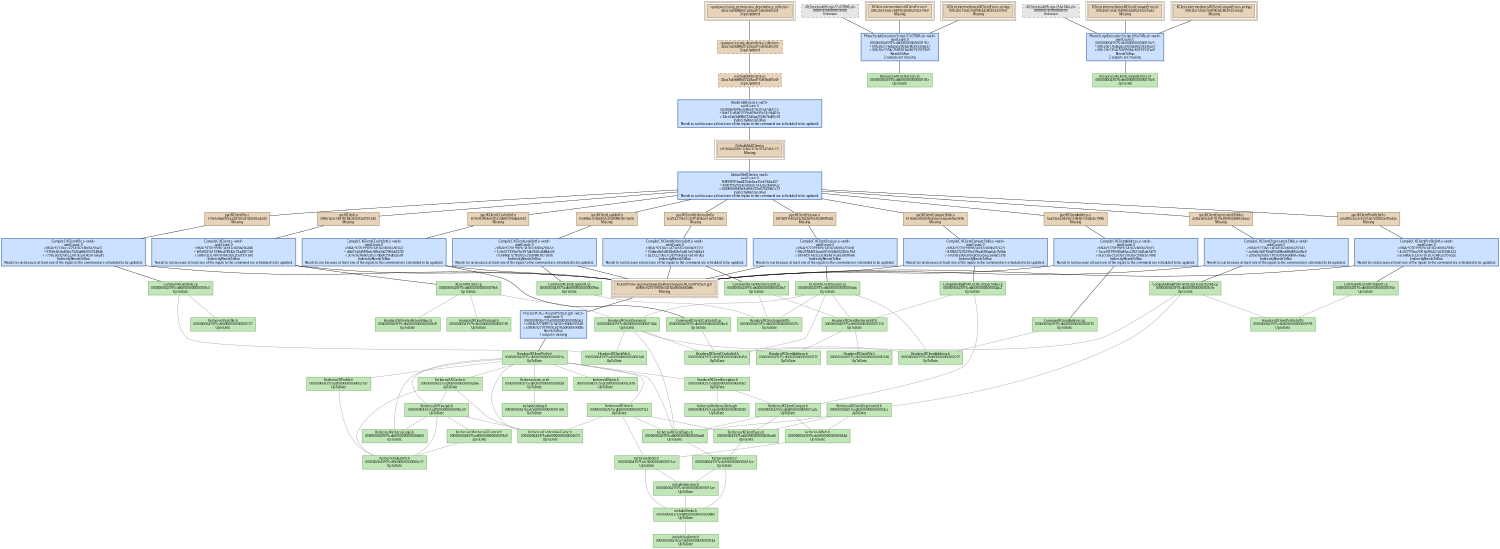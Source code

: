 digraph KClient {
   size = "10.000000,8.500000";
   concentrate = false;

   node [ shape = box, style = filled, color = "0.3 0.5 0.6", fillcolor = "0.3 0.2 0.9", fontname = "Monaco", fontsize = "9" ];
   n00001 [ label = "Default/libKClient.a\nb928066f689e3e866319e07547db1c15\nMissing", color = "0.1 0.5 0.5", fillcolor = "0.1 0.2 0.9", peripheries = 3 ];
   n00002 [ label = "<KClient.build/Script-51c07886.sh>\nffffffffffffffffffffffffffffffff\nUnknown", color = "0.0 0.0 0.5", fillcolor = "0.0 0.0 0.9", style = "filled,dashed" ];
   n00003 [ label = "Resources/KClientErrors.et\n0000000043975cdb000000000000135e\nUpToDate" ];
   n00004 [ label = "KClient.intermediates/KClientErrors.h\n00fc20e1354c76899034c80293337969\nMissing", color = "0.1 0.5 0.5", fillcolor = "0.1 0.2 0.9", peripheries = 3 ];
   n00005 [ label = "KClient.intermediates/KClientErrors.strings\n00fc20e1354c76899034c80293337969\nMissing", color = "0.1 0.5 0.5", fillcolor = "0.1 0.2 0.9", peripheries = 3 ];
   n00006 [ label = "<KClient.build/Script-e56a74fa.sh>\nffffffffffffffffffffffffffffffff\nUnknown", color = "0.0 0.0 0.5", fillcolor = "0.0 0.0 0.9", style = "filled,dashed" ];
   n00007 [ label = "Resources/KClientCompatErrors.et\n0000000043975cdb00000000000010e5\nUpToDate" ];
   n00008 [ label = "KClient.intermediates/KClientCompatErrors.h\n00fc20e1354c76899034c80293337ad2\nMissing", color = "0.1 0.5 0.5", fillcolor = "0.1 0.2 0.9", peripheries = 3 ];
   n00009 [ label = "KClient.intermediates/KClientCompatErrors.strings\n00fc20e1354c76899034c80293337ad2\nMissing", color = "0.1 0.5 0.5", fillcolor = "0.1 0.2 0.9", peripheries = 3 ];
   n00010 [ label = "ppc/KClientCCacheIntf.o\n3016969f68e03f557dbbfcf96dbd354f\nMissing", color = "0.1 0.5 0.5", fillcolor = "0.1 0.2 0.9" ];
   n00011 [ label = "Headers/KClientPrefix.h\n0000000043975cdb000000000000029a\nUpToDate" ];
   n00012 [ label = "KClientPrefix-asjcnivvxduwsebufhaenrayxunc/KClientPrefix.h.gch\ne0f68c927019909c34182e800b690dfb\nMissing", color = "0.1 0.5 0.5", fillcolor = "0.1 0.2 0.9", peripheries = 3 ];
   n00013 [ label = "Common/KClientCCacheIntf.cp\n0000000043975cdb0000000000000bc6\nUpToDate" ];
   n00014 [ label = "ppc/KClientFile.o\n779e63beb90ee23410c5d140581a4249\nMissing", color = "0.1 0.5 0.5", fillcolor = "0.1 0.2 0.9" ];
   n00015 [ label = "Common/KClientFile.cp\n0000000043975cdb00000000000005c3\nUpToDate" ];
   n00016 [ label = "ppc/KClientKerberosIntf.o\nb32922196e7c3eff1bfdcae1ad1470b2\nMissing", color = "0.1 0.5 0.5", fillcolor = "0.1 0.2 0.9" ];
   n00017 [ label = "Common/KClientKerberosIntf.cp\n0000000043975cdb0000000000002fa7\nUpToDate" ];
   n00018 [ label = "ppc/KClientLoginIntf.o\nfc688de7e9befe0529af088cffe1da1b\nMissing", color = "0.1 0.5 0.5", fillcolor = "0.1 0.2 0.9" ];
   n00019 [ label = "Common/KClientLoginIntf.cp\n0000000043975cdb00000000000009ba\nUpToDate" ];
   n00020 [ label = "ppc/KClient.o\n5f887cb3c14818784c8c02f3af997340\nMissing", color = "0.1 0.5 0.5", fillcolor = "0.1 0.2 0.9" ];
   n00021 [ label = "KClient/KClient.cp\n0000000043975cdb00000000000078c6\nUpToDate" ];
   n00022 [ label = "ppc/KClientSession.o\nb814d91683233cf424d16583280ff644\nMissing", color = "0.1 0.5 0.5", fillcolor = "0.1 0.2 0.9" ];
   n00023 [ label = "KClient/KClientSession.cp\n0000000043975cdb0000000000003adc\nUpToDate" ];
   n00024 [ label = "ppc/KClientCompat.Shlib.o\n610e8ee006300ebcbeceae2a6fae939b\nMissing", color = "0.1 0.5 0.5", fillcolor = "0.1 0.2 0.9" ];
   n00025 [ label = "CompatibilityAPI/KClientCompat.Shlib.cp\n0000000043975cdb00000000000044c2\nUpToDate" ];
   n00026 [ label = "ppc/KClientDeprecated.Shlib.o\n2efbe0a9c4d71819e496f60d88674aa2\nMissing", color = "0.1 0.5 0.5", fillcolor = "0.1 0.2 0.9" ];
   n00027 [ label = "CompatibilityAPI/KClientDeprecated.Shlib.cp\n0000000043975cdb0000000000005c9c\nUpToDate" ];
   n00028 [ label = "ppc/KClientAddress.o\nfa3cf3a5e9269a15983b7c9d4eb7788b\nMissing", color = "0.1 0.5 0.5", fillcolor = "0.1 0.2 0.9" ];
   n00029 [ label = "Common/KClientAddress.cp\n0000000043975cdb0000000000000376\nUpToDate" ];
   n00030 [ label = "ppc/KClientProfileIntf.o\nac64fb63ce3c61d12b7c0f402e095d2e\nMissing", color = "0.1 0.5 0.5", fillcolor = "0.1 0.2 0.9" ];
   n00031 [ label = "Common/KClientProfileIntf.cp\n0000000043975cdb000000000000376e\nUpToDate" ];
   n00032 [ label = "<Default/libKClient.a>\n34ca7ab9d88b072d3aaf15d67bd05c0f\nDepsUpdated", color = "0.1 0.5 0.5", fillcolor = "0.1 0.2 0.9", style = "filled,dashed" ];
   n00033 [ label = "<postprocessing_dependency_collector>\n34ca7ab9d88b072d3aaf15d67bd05c0f\nDepsUpdated", color = "0.1 0.5 0.5", fillcolor = "0.1 0.2 0.9", style = "filled,dashed" ];
   n00034 [ label = "<postprocessing_permissions_dependency_collector>\n34ca7ab9d88b072d3aaf15d67bd05c0f\nDepsUpdated", color = "0.1 0.5 0.5", fillcolor = "0.1 0.2 0.9", peripheries = 3 ];
   n00035 [ label = "Kerberos/com_err.h\n0000000043975cde0000000000000d3d\nUpToDate" ];
   n00036 [ label = "kerberosIV/prot.h\n0000000043975cdc00000000000026f4\nUpToDate" ];
   n00037 [ label = "Kerberos/CredentialsCache.h\n0000000043975cdb0000000000004673\nUpToDate" ];
   n00038 [ label = "Kerberos/KerberosLogin.h\n0000000043975cde0000000000004660\nUpToDate" ];
   n00039 [ label = "Kerberos/UCCache.h\n0000000043975cdf0000000000002da6\nUpToDate" ];
   n00040 [ label = "Kerberos/UProfile.h\n0000000043975cdf00000000000021d7\nUpToDate" ];
   n00041 [ label = "Kerberos/UPrincipal.h\n0000000043975cdf0000000000000c39\nUpToDate" ];
   n00042 [ label = "Kerberos/KClient.h\n0000000043975cdb0000000000001f23\nUpToDate" ];
   n00043 [ label = "Kerberos/KClientTypes.h\n0000000043975cdb0000000000000ad6\nUpToDate" ];
   n00044 [ label = "Headers/KClientException.h\n0000000043975cdb00000000000008e7\nUpToDate" ];
   n00045 [ label = "Headers/KClientCCacheIntf.h\n0000000043975cdb000000000000045d\nUpToDate" ];
   n00046 [ label = "Headers/KClientFile.h\n0000000043975cdb0000000000000348\nUpToDate" ];
   n00047 [ label = "Kerberos/FSpUtils.h\n0000000043975cdb0000000000000172\nUpToDate" ];
   n00048 [ label = "Headers/KClientLoginIntf.h\n0000000043975cdb000000000000025c\nUpToDate" ];
   n00049 [ label = "Headers/KClientKerberosIntf.h\n0000000043975cdb0000000000001226\nUpToDate" ];
   n00050 [ label = "Headers/KClientSession.h\n0000000043975cdb0000000000001944\nUpToDate" ];
   n00051 [ label = "Headers/KClientPrincipal.h\n0000000043975cdb00000000000001f8\nUpToDate" ];
   n00052 [ label = "Headers/StPointerReturnValue.h\n0000000043975cdb00000000000003d5\nUpToDate" ];
   n00053 [ label = "Headers/KClientAddress.h\n0000000043975cdb000000000000027f\nUpToDate" ];
   n00054 [ label = "Kerberos/KClientCompat.h\n0000000043975cdb0000000000001a25\nUpToDate" ];
   n00055 [ label = "Kerberos/KClientDeprecated.h\n0000000043975cdb00000000000014cc\nUpToDate" ];
   n00056 [ label = "Headers/KClientProfileIntf.h\n0000000043975cdb0000000000000599\nUpToDate" ];
   n00057 [ label = "include/stdarg.h\n0000000043765d7e00000000000010d9\nUpToDate" ];
   n00058 [ label = "Kerberos/UAutoPtr.h\n0000000043975cdf0000000000000e22\nUpToDate" ];
   n00059 [ label = "Kerberos/UKerberos5Context.h\n0000000043975cdf00000000000018d1\nUpToDate" ];
   n00060 [ label = "kerberosIV/des.h\n0000000043975cdc00000000000016ce\nUpToDate" ];
   n00061 [ label = "Kerberos/KClientTypes.h\n0000000043975cdb0000000000000ad6\nUpToDate" ];
   n00062 [ label = "KerberosIV/des.h\n0000000043975cdc00000000000016ce\nUpToDate" ];
   n00063 [ label = "Kerberos/KerberosDebug.h\n0000000043975cde0000000000000f40\nUpToDate" ];
   n00064 [ label = "Headers/KClientFile.h\n0000000043975cdb0000000000000348\nUpToDate" ];
   n00065 [ label = "Headers/KClientAddress.h\n0000000043975cdb000000000000027f\nUpToDate" ];
   n00066 [ label = "kerberosIV/krb.h\n0000000043975cdc000000000000634d\nUpToDate" ];
   n00067 [ label = "include/limits.h\n0000000043765f840000000000000d8e\nUpToDate" ];
   n00068 [ label = "include/win-mac.h\n0000000043975cdc00000000000013ae\nUpToDate" ];
   n00069 [ label = "include/syslimits.h\n0000000043765e16000000000000014a\nUpToDate" ];

   node [ shape = box, style = "filled,bold", color = "0.7 0.5 0.7", fillcolor = "0.7 0.2 1.0", fontname = "Monaco", fontsize = "9" ];
   c00001 [ label = "PhaseScriptExecution Script-51c07886.sh <wt:4>\nwaitCount: 0\n0000000043975cdb000000000000135e\n^ 00fc20e176db2a529034c80293336a37\n= 00fc20e1354c76899034c80293337969\nNeedsToRun\n2 outputs are missing", color = "0.6 0.5 0.7", fillcolor = "0.6 0.2 1.0" ];
   c00002 [ label = "PhaseScriptExecution Script-e56a74fa.sh <wt:4>\nwaitCount: 0\n0000000043975cdb00000000000010e5\n^ 00fc20e176db2a529034c80293336a37\n= 00fc20e1354c76899034c80293337ad2\nNeedsToRun\n2 outputs are missing", color = "0.6 0.5 0.7", fillcolor = "0.6 0.2 1.0" ];
   c00003 [ label = "CompileC KClientCCacheIntf.o <wt:4>\nwaitCount: 0\ne0f68c927019909c34182e800b690260\n^ d0e01a0d18f9afc949a3d27966d4372f\n= 3016969f68e03f557dbbfcf96dbd354f\nIndirectlyNeedsToRun\nNeeds to run because at least one of the inputs to the command are scheduled to be updated.", color = "0.6 0.5 0.7", fillcolor = "0.6 0.2 1.0" ];
   c00004 [ label = "ProcessPCH++ KClientPrefix.h.gch <wt:3>\nwaitCount: 0\n0000000000e101a00000000000005bb2\n^ e0f68c9270f8913c34182e800b695649\n= e0f68c927019909c34182e800b690dfb\nNeedsToRun\n1 output is missing", color = "0.6 0.5 0.7", fillcolor = "0.6 0.2 1.0" ];
   c00005 [ label = "CompileC KClientFile.o <wt:4>\nwaitCount: 0\ne0f68c92338ecc4734182e800b690a02\n^ 9768ef2c8a802e7324ddffc05373484b\n= 779e63beb90ee23410c5d140581a4249\nIndirectlyNeedsToRun\nNeeds to run because at least one of the inputs to the command are scheduled to be updated.", color = "0.6 0.5 0.7", fillcolor = "0.6 0.2 1.0" ];
   c00006 [ label = "CompileC KClientKerberosIntf.o <wt:4>\nwaitCount: 0\ne0f68c92338ecc4734182e800b693311\n^ 53dfae8b5df2f2b82fe5e461a67d43a3\n= b32922196e7c3eff1bfdcae1ad1470b2\nIndirectlyNeedsToRun\nNeeds to run because at least one of the inputs to the command are scheduled to be updated.", color = "0.6 0.5 0.7", fillcolor = "0.6 0.2 1.0" ];
   c00007 [ label = "CompileC KClientLoginIntf.o <wt:4>\nwaitCount: 0\ne0f68c927019909c34182e800b69061d\n^ 1c9e017599a76e991db7260cf488dc06\n= fc688de7e9befe0529af088cffe1da1b\nIndirectlyNeedsToRun\nNeeds to run because at least one of the inputs to the command are scheduled to be updated.", color = "0.6 0.5 0.7", fillcolor = "0.6 0.2 1.0" ];
   c00008 [ label = "CompileC KClient.o <wt:4>\nwaitCount: 0\ne0f68c927019909c34182e800b696488\n^ bf7ef021b15188e478942c73a4f017c8\n= 5f887cb3c14818784c8c02f3af997340\nIndirectlyNeedsToRun\nNeeds to run because at least one of the inputs to the command are scheduled to be updated.", color = "0.6 0.5 0.7", fillcolor = "0.6 0.2 1.0" ];
   c00009 [ label = "CompileC KClientSession.o <wt:4>\nwaitCount: 0\ne0f68c927019909c34182e800b6933d0\n^ 58e25584f33aac6810c94b032366c594\n= b814d91683233cf424d16583280ff644\nIndirectlyNeedsToRun\nNeeds to run because at least one of the inputs to the command are scheduled to be updated.", color = "0.6 0.5 0.7", fillcolor = "0.6 0.2 1.0" ];
   c00010 [ label = "CompileC KClientCompat.Shlib.o <wt:4>\nwaitCount: 0\ne0f68c927019909b34182e800b692620\n^ 81f8027276299e278ad680aa64c7b5bb\n= 610e8ee006300ebcbeceae2a6fae939b\nIndirectlyNeedsToRun\nNeeds to run because at least one of the inputs to the command are scheduled to be updated.", color = "0.6 0.5 0.7", fillcolor = "0.6 0.2 1.0" ];
   c00011 [ label = "CompileC KClientDeprecated.Shlib.o <wt:4>\nwaitCount: 0\ne0f68c92338ecc4034182e800b692242\n^ ce0d6c3bf759d459d08ed88d830e68e0\n= 2efbe0a9c4d71819e496f60d88674aa2\nIndirectlyNeedsToRun\nNeeds to run because at least one of the inputs to the command are scheduled to be updated.", color = "0.6 0.5 0.7", fillcolor = "0.6 0.2 1.0" ];
   c00012 [ label = "CompileC KClientAddress.o <wt:4>\nwaitCount: 0\ne0f68c927019909c34182e800b690cf2\n^ 1aca7f37993f0a89ac23521d45de7479\n= fa3cf3a5e9269a15983b7c9d4eb7788b\nIndirectlyNeedsToRun\nNeeds to run because at least one of the inputs to the command are scheduled to be updated.", color = "0.6 0.5 0.7", fillcolor = "0.6 0.2 1.0" ];
   c00013 [ label = "CompileC KClientProfileIntf.o <wt:4>\nwaitCount: 0\ne0f68c927019909c34182e800b693f0c\n^ 4c9277f1be25f14d1f6421c025606222\n= ac64fb63ce3c61d12b7c0f402e095d2e\nIndirectlyNeedsToRun\nNeeds to run because at least one of the inputs to the command are scheduled to be updated.", color = "0.6 0.5 0.7", fillcolor = "0.6 0.2 1.0" ];
   c00014 [ label = "Libtool libKClient.a <wt:4>\nwaitCount: 0\nf6f899f5f1bad476de6ea35e67b3a437\n^ 4fd09f9a9924eaf0bd77432b2068b822\n= b928066f689e3e866319e07547db1c15\nIndirectlyNeedsToRun\nNeeds to run because at least one of the inputs to the command are scheduled to be updated.", color = "0.6 0.5 0.7", fillcolor = "0.6 0.2 1.0" ];
   c00015 [ label = "Ranlib libKClient.a <wt:9>\nwaitCount: 0\nb928066f689e3e866319e07547db1c15\n^ 8de27cd6b01539ab59b6f5a33c0b401a\n= 34ca7ab9d88b072d3aaf15d67bd05c0f\nIndirectlyNeedsToRun\nNeeds to run because at least one of the inputs to the command are scheduled to be updated.", color = "0.6 0.5 0.7", fillcolor = "0.6 0.2 1.0" ];

   edge [ style = solid, color = black, arrowhead = none, arrowtail = normal ];
   n00001 -> { c00014 };
   n00002 -> { c00001 };
   n00004 -> { c00001 };
   n00005 -> { c00001 };
   n00006 -> { c00002 };
   n00008 -> { c00002 };
   n00009 -> { c00002 };
   n00010 -> { c00003 };
   n00012 -> { c00004 };
   n00014 -> { c00005 };
   n00016 -> { c00006 };
   n00018 -> { c00007 };
   n00020 -> { c00008 };
   n00022 -> { c00009 };
   n00024 -> { c00010 };
   n00026 -> { c00011 };
   n00028 -> { c00012 };
   n00030 -> { c00013 };
   n00032 -> { c00015 };
   n00033 -> { n00032 };
   n00034 -> { n00033 };
   c00001 -> { n00003 };
   c00002 -> { n00007 };
   c00003 -> { n00012 n00013 };
   c00004 -> { n00011 };
   c00005 -> { n00012 n00015 };
   c00006 -> { n00012 n00017 };
   c00007 -> { n00012 n00019 };
   c00008 -> { n00012 n00021 };
   c00009 -> { n00012 n00023 };
   c00010 -> { n00012 n00025 };
   c00011 -> { n00012 n00027 };
   c00012 -> { n00012 n00029 };
   c00013 -> { n00012 n00031 };
   c00014 -> { n00010 n00014 n00016 n00018 n00020 n00022 n00024 n00026 n00028 n00030 };
   c00015 -> { n00001 };

   edge [ style = solid, color = gray60, arrowhead = none, arrowtail = normal ];
   n00011 -> { n00035 n00036 n00037 n00038 n00039 n00040 n00041 n00042 n00043 n00044 };
   n00013 -> { n00045 };
   n00015 -> { n00046 n00047 };
   n00017 -> { n00048 n00049 };
   n00019 -> { n00048 };
   n00021 -> { n00050 n00051 n00052 };
   n00023 -> { n00050 n00048 n00049 n00045 n00053 };
   n00025 -> { n00054 n00049 };
   n00027 -> { n00055 n00045 n00056 };
   n00029 -> { n00053 };
   n00031 -> { n00056 };
   n00035 -> { n00057 };
   n00039 -> { n00037 n00058 n00041 };
   n00040 -> { n00058 };
   n00041 -> { n00037 n00038 n00058 n00059 };
   n00042 -> { n00037 n00043 n00060 n00061 };
   n00043 -> { n00062 };
   n00044 -> { n00063 n00054 };
   n00049 -> { n00064 n00065 };
   n00050 -> { n00043 n00045 n00053 n00046 };
   n00054 -> { n00043 n00066 n00061 };
   n00055 -> { n00043 n00066 n00061 };
   n00059 -> { n00058 };
   n00060 -> { n00067 n00068 };
   n00061 -> { n00062 };
   n00062 -> { n00067 n00068 };
   n00066 -> { n00060 };
   n00067 -> { n00069 };
   n00068 -> { n00067 };
}
